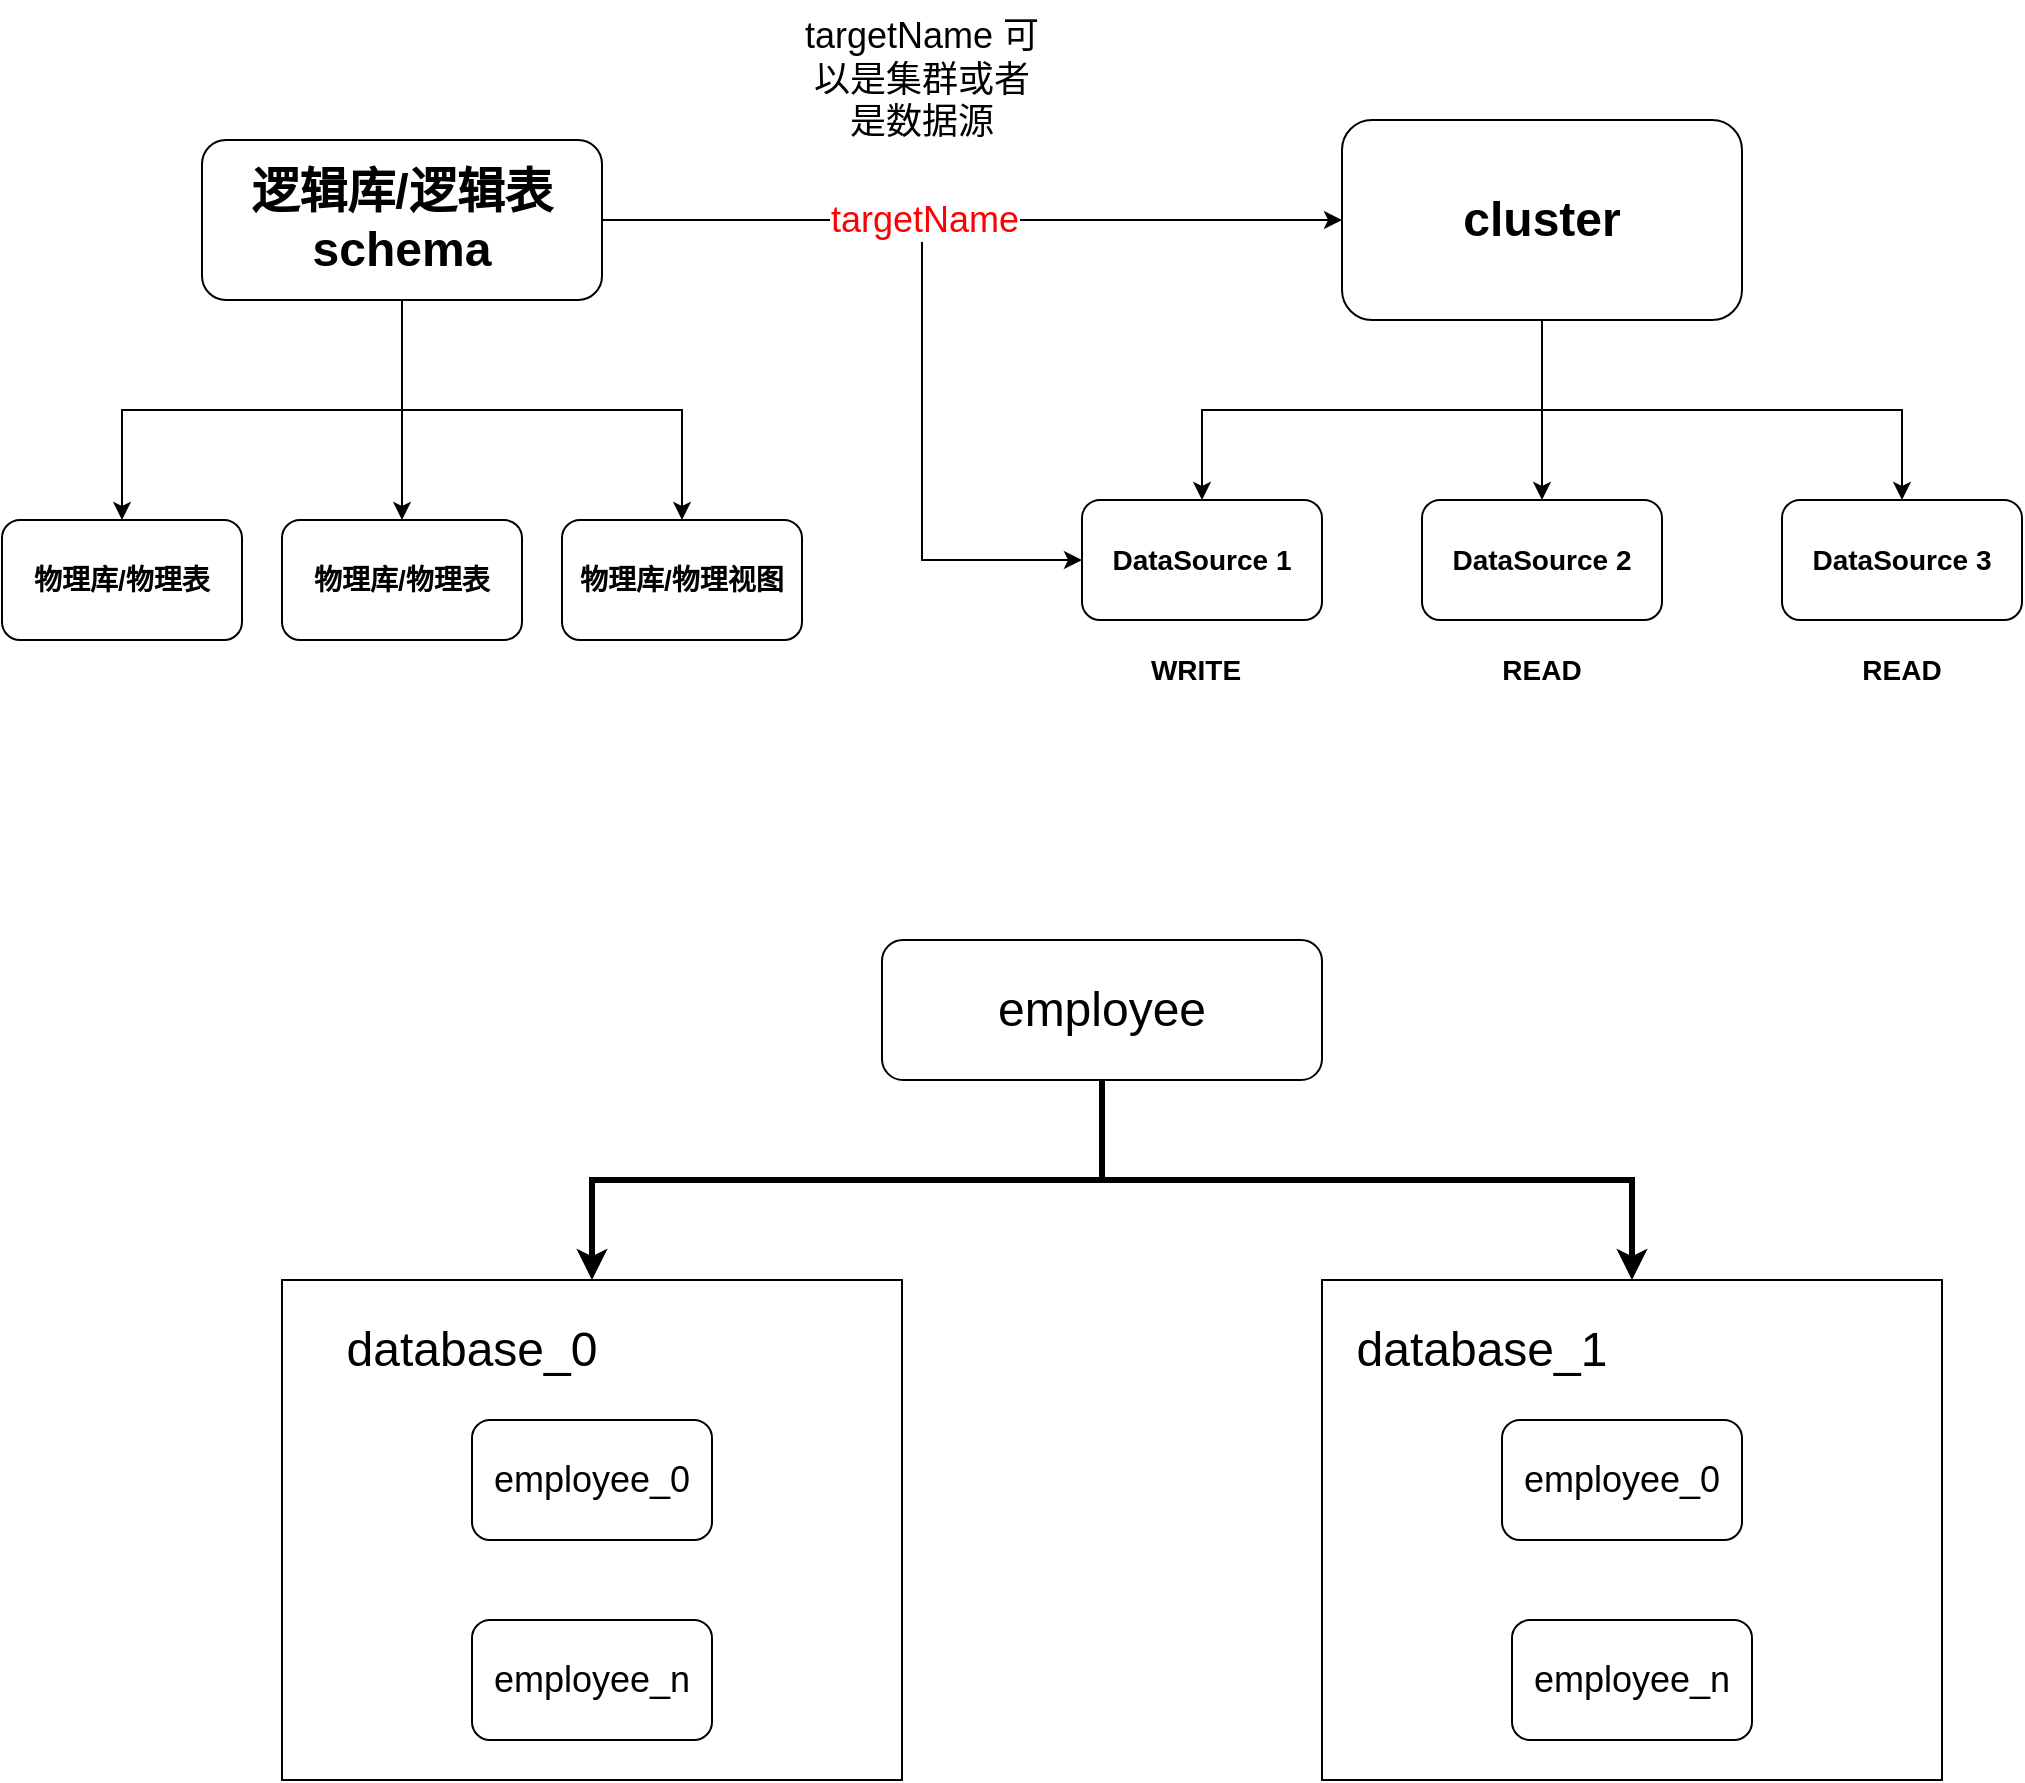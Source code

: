 <mxfile version="21.3.2" type="github">
  <diagram name="第 1 页" id="1QzWUFw5CtmPl3d1dfIm">
    <mxGraphModel dx="1434" dy="1965" grid="1" gridSize="10" guides="1" tooltips="1" connect="1" arrows="1" fold="1" page="1" pageScale="1" pageWidth="827" pageHeight="1169" math="0" shadow="0">
      <root>
        <mxCell id="0" />
        <mxCell id="1" parent="0" />
        <mxCell id="P33m6JPaaWPSdPvU8D4i-1" value="&lt;font style=&quot;font-size: 14px;&quot;&gt;&lt;b&gt;DataSource 1&lt;/b&gt;&lt;/font&gt;" style="rounded=1;whiteSpace=wrap;html=1;" parent="1" vertex="1">
          <mxGeometry x="740" y="-90" width="120" height="60" as="geometry" />
        </mxCell>
        <mxCell id="P33m6JPaaWPSdPvU8D4i-2" value="&lt;font style=&quot;font-size: 14px;&quot;&gt;&lt;b&gt;DataSource 2&lt;/b&gt;&lt;/font&gt;" style="rounded=1;whiteSpace=wrap;html=1;" parent="1" vertex="1">
          <mxGeometry x="910" y="-90" width="120" height="60" as="geometry" />
        </mxCell>
        <mxCell id="P33m6JPaaWPSdPvU8D4i-3" value="&lt;font style=&quot;font-size: 14px;&quot;&gt;&lt;b&gt;DataSource 3&lt;/b&gt;&lt;/font&gt;" style="rounded=1;whiteSpace=wrap;html=1;" parent="1" vertex="1">
          <mxGeometry x="1090" y="-90" width="120" height="60" as="geometry" />
        </mxCell>
        <mxCell id="P33m6JPaaWPSdPvU8D4i-18" style="edgeStyle=orthogonalEdgeStyle;rounded=0;orthogonalLoop=1;jettySize=auto;html=1;entryX=0.5;entryY=0;entryDx=0;entryDy=0;exitX=0.5;exitY=1;exitDx=0;exitDy=0;" parent="1" source="P33m6JPaaWPSdPvU8D4i-4" target="P33m6JPaaWPSdPvU8D4i-1" edge="1">
          <mxGeometry relative="1" as="geometry" />
        </mxCell>
        <mxCell id="P33m6JPaaWPSdPvU8D4i-19" style="edgeStyle=orthogonalEdgeStyle;rounded=0;orthogonalLoop=1;jettySize=auto;html=1;" parent="1" source="P33m6JPaaWPSdPvU8D4i-4" target="P33m6JPaaWPSdPvU8D4i-2" edge="1">
          <mxGeometry relative="1" as="geometry" />
        </mxCell>
        <mxCell id="P33m6JPaaWPSdPvU8D4i-20" style="edgeStyle=orthogonalEdgeStyle;rounded=0;orthogonalLoop=1;jettySize=auto;html=1;exitX=0.5;exitY=1;exitDx=0;exitDy=0;" parent="1" source="P33m6JPaaWPSdPvU8D4i-4" target="P33m6JPaaWPSdPvU8D4i-3" edge="1">
          <mxGeometry relative="1" as="geometry" />
        </mxCell>
        <mxCell id="P33m6JPaaWPSdPvU8D4i-4" value="&lt;font style=&quot;font-size: 24px;&quot;&gt;&lt;b style=&quot;&quot;&gt;cluster&lt;/b&gt;&lt;/font&gt;" style="rounded=1;whiteSpace=wrap;html=1;" parent="1" vertex="1">
          <mxGeometry x="870" y="-280" width="200" height="100" as="geometry" />
        </mxCell>
        <mxCell id="P33m6JPaaWPSdPvU8D4i-5" value="&lt;b&gt;&lt;font style=&quot;font-size: 14px;&quot;&gt;WRITE&lt;/font&gt;&lt;/b&gt;" style="text;html=1;strokeColor=none;fillColor=none;align=center;verticalAlign=middle;whiteSpace=wrap;rounded=0;" parent="1" vertex="1">
          <mxGeometry x="767" y="-20" width="60" height="30" as="geometry" />
        </mxCell>
        <mxCell id="P33m6JPaaWPSdPvU8D4i-6" value="&lt;b&gt;&lt;font style=&quot;font-size: 14px;&quot;&gt;READ&lt;/font&gt;&lt;/b&gt;" style="text;html=1;strokeColor=none;fillColor=none;align=center;verticalAlign=middle;whiteSpace=wrap;rounded=0;" parent="1" vertex="1">
          <mxGeometry x="940" y="-20" width="60" height="30" as="geometry" />
        </mxCell>
        <mxCell id="P33m6JPaaWPSdPvU8D4i-7" value="&lt;b&gt;&lt;font style=&quot;font-size: 14px;&quot;&gt;READ&lt;/font&gt;&lt;/b&gt;" style="text;html=1;strokeColor=none;fillColor=none;align=center;verticalAlign=middle;whiteSpace=wrap;rounded=0;" parent="1" vertex="1">
          <mxGeometry x="1120" y="-20" width="60" height="30" as="geometry" />
        </mxCell>
        <mxCell id="P33m6JPaaWPSdPvU8D4i-14" style="edgeStyle=orthogonalEdgeStyle;rounded=0;orthogonalLoop=1;jettySize=auto;html=1;" parent="1" source="P33m6JPaaWPSdPvU8D4i-11" target="P33m6JPaaWPSdPvU8D4i-12" edge="1">
          <mxGeometry relative="1" as="geometry" />
        </mxCell>
        <mxCell id="P33m6JPaaWPSdPvU8D4i-15" style="edgeStyle=orthogonalEdgeStyle;rounded=0;orthogonalLoop=1;jettySize=auto;html=1;" parent="1" source="P33m6JPaaWPSdPvU8D4i-11" target="P33m6JPaaWPSdPvU8D4i-13" edge="1">
          <mxGeometry relative="1" as="geometry" />
        </mxCell>
        <mxCell id="P33m6JPaaWPSdPvU8D4i-21" style="edgeStyle=orthogonalEdgeStyle;rounded=0;orthogonalLoop=1;jettySize=auto;html=1;entryX=0;entryY=0.5;entryDx=0;entryDy=0;" parent="1" source="P33m6JPaaWPSdPvU8D4i-11" target="P33m6JPaaWPSdPvU8D4i-4" edge="1">
          <mxGeometry relative="1" as="geometry" />
        </mxCell>
        <mxCell id="P33m6JPaaWPSdPvU8D4i-22" style="edgeStyle=orthogonalEdgeStyle;rounded=0;orthogonalLoop=1;jettySize=auto;html=1;entryX=0;entryY=0.5;entryDx=0;entryDy=0;" parent="1" source="P33m6JPaaWPSdPvU8D4i-11" target="P33m6JPaaWPSdPvU8D4i-1" edge="1">
          <mxGeometry relative="1" as="geometry">
            <Array as="points">
              <mxPoint x="660" y="-230" />
              <mxPoint x="660" y="-60" />
            </Array>
          </mxGeometry>
        </mxCell>
        <mxCell id="P33m6JPaaWPSdPvU8D4i-23" value="&lt;font color=&quot;#ff0000&quot; style=&quot;font-size: 18px;&quot;&gt;targetName&lt;/font&gt;" style="edgeLabel;html=1;align=center;verticalAlign=middle;resizable=0;points=[];" parent="P33m6JPaaWPSdPvU8D4i-22" vertex="1" connectable="0">
          <mxGeometry x="-0.457" y="1" relative="1" as="geometry">
            <mxPoint x="49" y="1" as="offset" />
          </mxGeometry>
        </mxCell>
        <mxCell id="P33m6JPaaWPSdPvU8D4i-26" style="edgeStyle=orthogonalEdgeStyle;rounded=0;orthogonalLoop=1;jettySize=auto;html=1;" parent="1" source="P33m6JPaaWPSdPvU8D4i-11" target="P33m6JPaaWPSdPvU8D4i-25" edge="1">
          <mxGeometry relative="1" as="geometry" />
        </mxCell>
        <mxCell id="P33m6JPaaWPSdPvU8D4i-11" value="&lt;font style=&quot;font-size: 24px;&quot;&gt;&lt;b&gt;逻辑库/逻辑表&lt;br&gt;schema&lt;br&gt;&lt;/b&gt;&lt;/font&gt;" style="rounded=1;whiteSpace=wrap;html=1;" parent="1" vertex="1">
          <mxGeometry x="300" y="-270" width="200" height="80" as="geometry" />
        </mxCell>
        <mxCell id="P33m6JPaaWPSdPvU8D4i-12" value="&lt;font style=&quot;font-size: 14px;&quot;&gt;&lt;b&gt;物理库/物理表&lt;/b&gt;&lt;/font&gt;" style="rounded=1;whiteSpace=wrap;html=1;" parent="1" vertex="1">
          <mxGeometry x="200" y="-80" width="120" height="60" as="geometry" />
        </mxCell>
        <mxCell id="P33m6JPaaWPSdPvU8D4i-13" value="&lt;span style=&quot;font-size: 14px;&quot;&gt;&lt;b&gt;物理库/物理视图&lt;/b&gt;&lt;/span&gt;" style="rounded=1;whiteSpace=wrap;html=1;" parent="1" vertex="1">
          <mxGeometry x="480" y="-80" width="120" height="60" as="geometry" />
        </mxCell>
        <mxCell id="P33m6JPaaWPSdPvU8D4i-24" value="&lt;font style=&quot;font-size: 18px;&quot;&gt;targetName 可以是集群或者是数据源&lt;/font&gt;" style="text;html=1;strokeColor=none;fillColor=none;align=center;verticalAlign=middle;whiteSpace=wrap;rounded=0;" parent="1" vertex="1">
          <mxGeometry x="600" y="-340" width="120" height="80" as="geometry" />
        </mxCell>
        <mxCell id="P33m6JPaaWPSdPvU8D4i-25" value="&lt;font style=&quot;font-size: 14px;&quot;&gt;&lt;b&gt;物理库/物理表&lt;/b&gt;&lt;/font&gt;" style="rounded=1;whiteSpace=wrap;html=1;" parent="1" vertex="1">
          <mxGeometry x="340" y="-80" width="120" height="60" as="geometry" />
        </mxCell>
        <mxCell id="oQd-aoiGx7hZMV_shxTr-10" style="edgeStyle=orthogonalEdgeStyle;rounded=0;orthogonalLoop=1;jettySize=auto;html=1;exitX=0.5;exitY=1;exitDx=0;exitDy=0;strokeWidth=3;" edge="1" parent="1" source="oQd-aoiGx7hZMV_shxTr-1" target="oQd-aoiGx7hZMV_shxTr-2">
          <mxGeometry relative="1" as="geometry" />
        </mxCell>
        <mxCell id="oQd-aoiGx7hZMV_shxTr-11" style="edgeStyle=orthogonalEdgeStyle;rounded=0;orthogonalLoop=1;jettySize=auto;html=1;exitX=0.5;exitY=1;exitDx=0;exitDy=0;strokeWidth=3;" edge="1" parent="1" source="oQd-aoiGx7hZMV_shxTr-1" target="oQd-aoiGx7hZMV_shxTr-6">
          <mxGeometry relative="1" as="geometry" />
        </mxCell>
        <mxCell id="oQd-aoiGx7hZMV_shxTr-1" value="&lt;font style=&quot;font-size: 24px;&quot;&gt;employee&lt;/font&gt;" style="rounded=1;whiteSpace=wrap;html=1;" vertex="1" parent="1">
          <mxGeometry x="640" y="130" width="220" height="70" as="geometry" />
        </mxCell>
        <mxCell id="oQd-aoiGx7hZMV_shxTr-2" value="" style="rounded=0;whiteSpace=wrap;html=1;" vertex="1" parent="1">
          <mxGeometry x="340" y="300" width="310" height="250" as="geometry" />
        </mxCell>
        <mxCell id="oQd-aoiGx7hZMV_shxTr-3" value="&lt;font style=&quot;font-size: 24px;&quot;&gt;database_0&lt;/font&gt;" style="text;html=1;strokeColor=none;fillColor=none;align=center;verticalAlign=middle;whiteSpace=wrap;rounded=0;" vertex="1" parent="1">
          <mxGeometry x="360" y="320" width="150" height="30" as="geometry" />
        </mxCell>
        <mxCell id="oQd-aoiGx7hZMV_shxTr-4" value="&lt;font style=&quot;font-size: 18px;&quot;&gt;employee_0&lt;/font&gt;" style="rounded=1;whiteSpace=wrap;html=1;" vertex="1" parent="1">
          <mxGeometry x="435" y="370" width="120" height="60" as="geometry" />
        </mxCell>
        <mxCell id="oQd-aoiGx7hZMV_shxTr-5" value="&lt;font style=&quot;font-size: 18px;&quot;&gt;employee_n&lt;/font&gt;" style="rounded=1;whiteSpace=wrap;html=1;" vertex="1" parent="1">
          <mxGeometry x="435" y="470" width="120" height="60" as="geometry" />
        </mxCell>
        <mxCell id="oQd-aoiGx7hZMV_shxTr-6" value="" style="rounded=0;whiteSpace=wrap;html=1;" vertex="1" parent="1">
          <mxGeometry x="860" y="300" width="310" height="250" as="geometry" />
        </mxCell>
        <mxCell id="oQd-aoiGx7hZMV_shxTr-7" value="&lt;font style=&quot;font-size: 24px;&quot;&gt;database_1&lt;/font&gt;" style="text;html=1;strokeColor=none;fillColor=none;align=center;verticalAlign=middle;whiteSpace=wrap;rounded=0;" vertex="1" parent="1">
          <mxGeometry x="870" y="320" width="140" height="30" as="geometry" />
        </mxCell>
        <mxCell id="oQd-aoiGx7hZMV_shxTr-8" value="&lt;font style=&quot;font-size: 18px;&quot;&gt;employee_0&lt;/font&gt;" style="rounded=1;whiteSpace=wrap;html=1;" vertex="1" parent="1">
          <mxGeometry x="950" y="370" width="120" height="60" as="geometry" />
        </mxCell>
        <mxCell id="oQd-aoiGx7hZMV_shxTr-9" value="&lt;font style=&quot;font-size: 18px;&quot;&gt;employee_n&lt;/font&gt;" style="rounded=1;whiteSpace=wrap;html=1;" vertex="1" parent="1">
          <mxGeometry x="955" y="470" width="120" height="60" as="geometry" />
        </mxCell>
      </root>
    </mxGraphModel>
  </diagram>
</mxfile>
